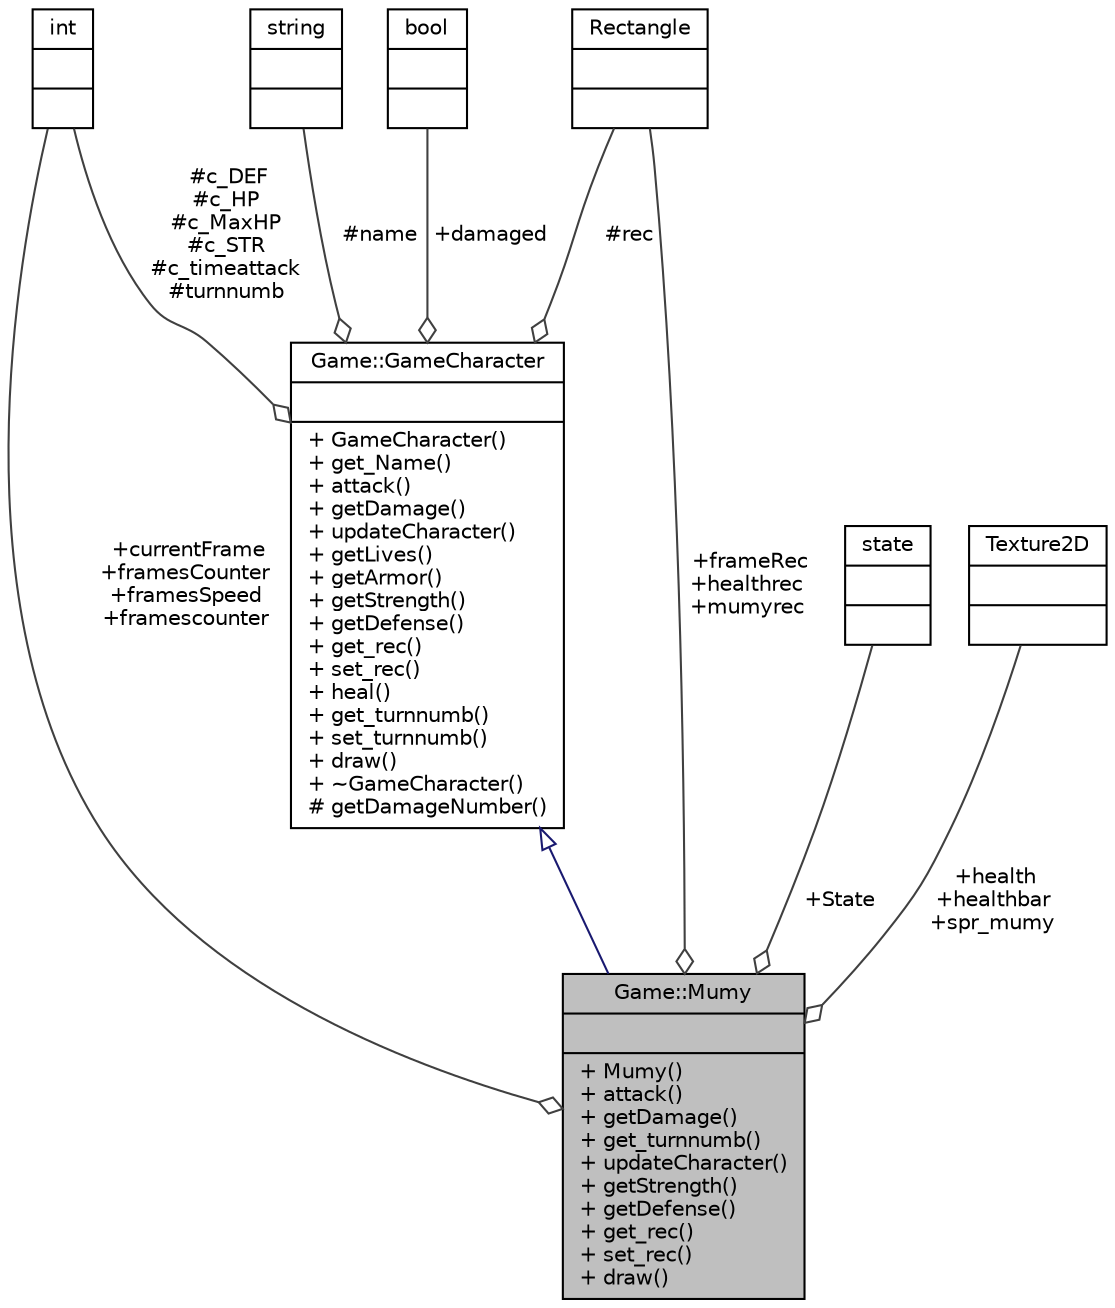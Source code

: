 digraph "Game::Mumy"
{
 // LATEX_PDF_SIZE
  bgcolor="transparent";
  edge [fontname="Helvetica",fontsize="10",labelfontname="Helvetica",labelfontsize="10"];
  node [fontname="Helvetica",fontsize="10",shape=record];
  Node1 [label="{Game::Mumy\n||+ Mumy()\l+ attack()\l+ getDamage()\l+ get_turnnumb()\l+ updateCharacter()\l+ getStrength()\l+ getDefense()\l+ get_rec()\l+ set_rec()\l+ draw()\l}",height=0.2,width=0.4,color="black", fillcolor="grey75", style="filled", fontcolor="black",tooltip=" "];
  Node2 -> Node1 [dir="back",color="midnightblue",fontsize="10",style="solid",arrowtail="onormal",fontname="Helvetica"];
  Node2 [label="{Game::GameCharacter\n||+ GameCharacter()\l+ get_Name()\l+ attack()\l+ getDamage()\l+ updateCharacter()\l+ getLives()\l+ getArmor()\l+ getStrength()\l+ getDefense()\l+ get_rec()\l+ set_rec()\l+ heal()\l+ get_turnnumb()\l+ set_turnnumb()\l+ draw()\l+ ~GameCharacter()\l# getDamageNumber()\l}",height=0.2,width=0.4,color="black",URL="$class_game_1_1_game_character.html",tooltip=" "];
  Node3 -> Node2 [color="grey25",fontsize="10",style="solid",label=" +damaged" ,arrowhead="odiamond",fontname="Helvetica"];
  Node3 [label="{bool\n||}",height=0.2,width=0.4,color="black",tooltip=" "];
  Node4 -> Node2 [color="grey25",fontsize="10",style="solid",label=" #c_DEF\n#c_HP\n#c_MaxHP\n#c_STR\n#c_timeattack\n#turnnumb" ,arrowhead="odiamond",fontname="Helvetica"];
  Node4 [label="{int\n||}",height=0.2,width=0.4,color="black",tooltip=" "];
  Node5 -> Node2 [color="grey25",fontsize="10",style="solid",label=" #name" ,arrowhead="odiamond",fontname="Helvetica"];
  Node5 [label="{string\n||}",height=0.2,width=0.4,color="black",tooltip=" "];
  Node6 -> Node2 [color="grey25",fontsize="10",style="solid",label=" #rec" ,arrowhead="odiamond",fontname="Helvetica"];
  Node6 [label="{Rectangle\n||}",height=0.2,width=0.4,color="black",tooltip=" "];
  Node7 -> Node1 [color="grey25",fontsize="10",style="solid",label=" +State" ,arrowhead="odiamond",fontname="Helvetica"];
  Node7 [label="{state\n||}",height=0.2,width=0.4,color="black",tooltip=" "];
  Node4 -> Node1 [color="grey25",fontsize="10",style="solid",label=" +currentFrame\n+framesCounter\n+framesSpeed\n+framescounter" ,arrowhead="odiamond",fontname="Helvetica"];
  Node8 -> Node1 [color="grey25",fontsize="10",style="solid",label=" +health\n+healthbar\n+spr_mumy" ,arrowhead="odiamond",fontname="Helvetica"];
  Node8 [label="{Texture2D\n||}",height=0.2,width=0.4,color="black",tooltip=" "];
  Node6 -> Node1 [color="grey25",fontsize="10",style="solid",label=" +frameRec\n+healthrec\n+mumyrec" ,arrowhead="odiamond",fontname="Helvetica"];
}
